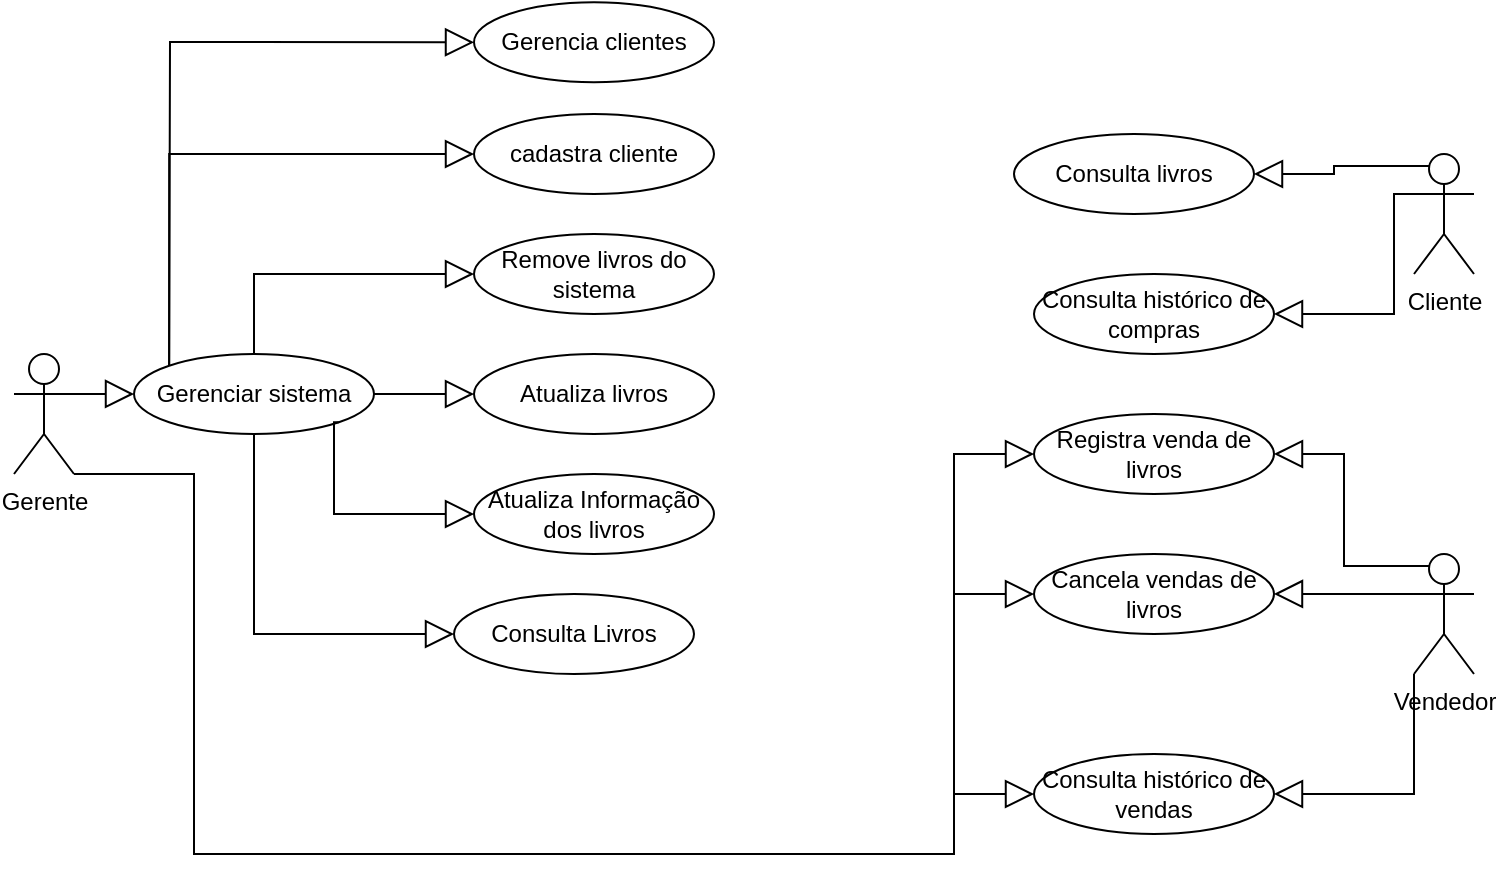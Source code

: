 <mxfile version="24.0.1" type="device">
  <diagram name="Página-1" id="QzJqbyFUxCJaINsDb2VK">
    <mxGraphModel dx="1674" dy="780" grid="1" gridSize="10" guides="1" tooltips="1" connect="1" arrows="1" fold="1" page="1" pageScale="1" pageWidth="827" pageHeight="1169" math="0" shadow="0">
      <root>
        <mxCell id="0" />
        <mxCell id="1" parent="0" />
        <mxCell id="9vfceQD6DULzC1WrJKth-1" value="Gerente" style="shape=umlActor;verticalLabelPosition=bottom;verticalAlign=top;html=1;outlineConnect=0;" vertex="1" parent="1">
          <mxGeometry x="220" y="220" width="30" height="60" as="geometry" />
        </mxCell>
        <mxCell id="9vfceQD6DULzC1WrJKth-6" value="Atualiza livros" style="ellipse;whiteSpace=wrap;html=1;" vertex="1" parent="1">
          <mxGeometry x="450" y="220" width="120" height="40" as="geometry" />
        </mxCell>
        <mxCell id="9vfceQD6DULzC1WrJKth-8" value="Atualiza Informação dos livros" style="ellipse;whiteSpace=wrap;html=1;" vertex="1" parent="1">
          <mxGeometry x="450" y="280" width="120" height="40" as="geometry" />
        </mxCell>
        <mxCell id="9vfceQD6DULzC1WrJKth-12" value="Remove livros do sistema" style="ellipse;whiteSpace=wrap;html=1;" vertex="1" parent="1">
          <mxGeometry x="450" y="160" width="120" height="40" as="geometry" />
        </mxCell>
        <mxCell id="9vfceQD6DULzC1WrJKth-14" value="Gerenciar sistema" style="ellipse;whiteSpace=wrap;html=1;" vertex="1" parent="1">
          <mxGeometry x="280" y="220" width="120" height="40" as="geometry" />
        </mxCell>
        <mxCell id="9vfceQD6DULzC1WrJKth-20" value="Consulta Livros" style="ellipse;whiteSpace=wrap;html=1;" vertex="1" parent="1">
          <mxGeometry x="440" y="340" width="120" height="40" as="geometry" />
        </mxCell>
        <mxCell id="9vfceQD6DULzC1WrJKth-44" value="Vendedor&lt;div&gt;&lt;br&gt;&lt;/div&gt;" style="shape=umlActor;verticalLabelPosition=bottom;verticalAlign=top;html=1;outlineConnect=0;" vertex="1" parent="1">
          <mxGeometry x="920" y="320" width="30" height="60" as="geometry" />
        </mxCell>
        <mxCell id="9vfceQD6DULzC1WrJKth-47" value="Cliente" style="shape=umlActor;verticalLabelPosition=bottom;verticalAlign=top;html=1;outlineConnect=0;" vertex="1" parent="1">
          <mxGeometry x="920" y="120" width="30" height="60" as="geometry" />
        </mxCell>
        <mxCell id="9vfceQD6DULzC1WrJKth-52" value="Registra venda de livros" style="ellipse;whiteSpace=wrap;html=1;" vertex="1" parent="1">
          <mxGeometry x="730" y="250" width="120" height="40" as="geometry" />
        </mxCell>
        <mxCell id="9vfceQD6DULzC1WrJKth-55" value="Cancela vendas de livros" style="ellipse;whiteSpace=wrap;html=1;" vertex="1" parent="1">
          <mxGeometry x="730" y="320" width="120" height="40" as="geometry" />
        </mxCell>
        <mxCell id="9vfceQD6DULzC1WrJKth-56" value="Consulta histórico de vendas" style="ellipse;whiteSpace=wrap;html=1;" vertex="1" parent="1">
          <mxGeometry x="730" y="420" width="120" height="40" as="geometry" />
        </mxCell>
        <mxCell id="9vfceQD6DULzC1WrJKth-66" value="" style="endArrow=block;endFill=0;endSize=12;html=1;rounded=0;exitX=1;exitY=1;exitDx=0;exitDy=0;entryX=0;entryY=0.5;entryDx=0;entryDy=0;edgeStyle=orthogonalEdgeStyle;" edge="1" parent="1" source="9vfceQD6DULzC1WrJKth-14" target="9vfceQD6DULzC1WrJKth-8">
          <mxGeometry width="160" relative="1" as="geometry">
            <mxPoint x="330" y="290" as="sourcePoint" />
            <mxPoint x="490" y="290" as="targetPoint" />
            <Array as="points">
              <mxPoint x="380" y="254" />
              <mxPoint x="380" y="300" />
            </Array>
          </mxGeometry>
        </mxCell>
        <mxCell id="9vfceQD6DULzC1WrJKth-67" value="" style="endArrow=block;endFill=0;endSize=12;html=1;rounded=0;exitX=0.5;exitY=1;exitDx=0;exitDy=0;entryX=0;entryY=0.5;entryDx=0;entryDy=0;edgeStyle=orthogonalEdgeStyle;" edge="1" parent="1" source="9vfceQD6DULzC1WrJKth-14" target="9vfceQD6DULzC1WrJKth-20">
          <mxGeometry width="160" relative="1" as="geometry">
            <mxPoint x="360" y="290" as="sourcePoint" />
            <mxPoint x="520" y="290" as="targetPoint" />
          </mxGeometry>
        </mxCell>
        <mxCell id="9vfceQD6DULzC1WrJKth-68" value="" style="endArrow=block;endFill=0;endSize=12;html=1;rounded=0;exitX=1;exitY=0.5;exitDx=0;exitDy=0;entryX=0;entryY=0.5;entryDx=0;entryDy=0;" edge="1" parent="1" source="9vfceQD6DULzC1WrJKth-14" target="9vfceQD6DULzC1WrJKth-6">
          <mxGeometry width="160" relative="1" as="geometry">
            <mxPoint x="410" y="220" as="sourcePoint" />
            <mxPoint x="570" y="220" as="targetPoint" />
          </mxGeometry>
        </mxCell>
        <mxCell id="9vfceQD6DULzC1WrJKth-72" value="" style="endArrow=block;endFill=0;endSize=12;html=1;rounded=0;exitX=0.5;exitY=0;exitDx=0;exitDy=0;entryX=0;entryY=0.5;entryDx=0;entryDy=0;edgeStyle=orthogonalEdgeStyle;" edge="1" parent="1" source="9vfceQD6DULzC1WrJKth-14" target="9vfceQD6DULzC1WrJKth-12">
          <mxGeometry width="160" relative="1" as="geometry">
            <mxPoint x="330" y="190" as="sourcePoint" />
            <mxPoint x="490" y="190" as="targetPoint" />
          </mxGeometry>
        </mxCell>
        <mxCell id="9vfceQD6DULzC1WrJKth-74" value="Consulta livros" style="ellipse;whiteSpace=wrap;html=1;" vertex="1" parent="1">
          <mxGeometry x="720" y="110" width="120" height="40" as="geometry" />
        </mxCell>
        <mxCell id="9vfceQD6DULzC1WrJKth-76" value="Consulta histórico de compras" style="ellipse;whiteSpace=wrap;html=1;" vertex="1" parent="1">
          <mxGeometry x="730" y="180" width="120" height="40" as="geometry" />
        </mxCell>
        <mxCell id="9vfceQD6DULzC1WrJKth-97" value="cadastra cliente" style="ellipse;whiteSpace=wrap;html=1;" vertex="1" parent="1">
          <mxGeometry x="450" y="100" width="120" height="40" as="geometry" />
        </mxCell>
        <mxCell id="9vfceQD6DULzC1WrJKth-99" value="" style="endArrow=block;endFill=0;endSize=12;html=1;rounded=0;exitX=0;exitY=0;exitDx=0;exitDy=0;entryX=0;entryY=0.5;entryDx=0;entryDy=0;edgeStyle=orthogonalEdgeStyle;" edge="1" parent="1" source="9vfceQD6DULzC1WrJKth-14" target="9vfceQD6DULzC1WrJKth-97">
          <mxGeometry width="160" relative="1" as="geometry">
            <mxPoint x="350" y="230" as="sourcePoint" />
            <mxPoint x="460" y="190" as="targetPoint" />
            <Array as="points">
              <mxPoint x="298" y="120" />
            </Array>
          </mxGeometry>
        </mxCell>
        <mxCell id="9vfceQD6DULzC1WrJKth-103" value="" style="endArrow=block;endFill=0;endSize=12;html=1;rounded=0;exitX=1;exitY=1;exitDx=0;exitDy=0;exitPerimeter=0;entryX=0;entryY=0.5;entryDx=0;entryDy=0;edgeStyle=orthogonalEdgeStyle;elbow=vertical;" edge="1" parent="1" source="9vfceQD6DULzC1WrJKth-1" target="9vfceQD6DULzC1WrJKth-52">
          <mxGeometry width="160" relative="1" as="geometry">
            <mxPoint x="280" y="360" as="sourcePoint" />
            <mxPoint x="620" y="490" as="targetPoint" />
            <Array as="points">
              <mxPoint x="310" y="280" />
              <mxPoint x="310" y="470" />
              <mxPoint x="690" y="470" />
              <mxPoint x="690" y="270" />
            </Array>
          </mxGeometry>
        </mxCell>
        <mxCell id="9vfceQD6DULzC1WrJKth-106" value="" style="endArrow=block;endFill=0;endSize=12;html=1;rounded=0;entryX=1;entryY=0.5;entryDx=0;entryDy=0;exitX=0;exitY=1;exitDx=0;exitDy=0;exitPerimeter=0;edgeStyle=orthogonalEdgeStyle;" edge="1" parent="1" source="9vfceQD6DULzC1WrJKth-44" target="9vfceQD6DULzC1WrJKth-56">
          <mxGeometry width="160" relative="1" as="geometry">
            <mxPoint x="890" y="390" as="sourcePoint" />
            <mxPoint x="460" y="310" as="targetPoint" />
          </mxGeometry>
        </mxCell>
        <mxCell id="9vfceQD6DULzC1WrJKth-107" value="" style="endArrow=block;endFill=0;endSize=12;html=1;rounded=0;exitX=0;exitY=0.333;exitDx=0;exitDy=0;entryX=1;entryY=0.5;entryDx=0;entryDy=0;exitPerimeter=0;" edge="1" parent="1" source="9vfceQD6DULzC1WrJKth-44" target="9vfceQD6DULzC1WrJKth-55">
          <mxGeometry width="160" relative="1" as="geometry">
            <mxPoint x="402" y="274" as="sourcePoint" />
            <mxPoint x="470" y="320" as="targetPoint" />
          </mxGeometry>
        </mxCell>
        <mxCell id="9vfceQD6DULzC1WrJKth-108" value="" style="endArrow=block;endFill=0;endSize=12;html=1;rounded=0;exitX=0.25;exitY=0.1;exitDx=0;exitDy=0;entryX=1;entryY=0.5;entryDx=0;entryDy=0;exitPerimeter=0;edgeStyle=orthogonalEdgeStyle;" edge="1" parent="1" source="9vfceQD6DULzC1WrJKth-44" target="9vfceQD6DULzC1WrJKth-52">
          <mxGeometry width="160" relative="1" as="geometry">
            <mxPoint x="412" y="284" as="sourcePoint" />
            <mxPoint x="480" y="330" as="targetPoint" />
          </mxGeometry>
        </mxCell>
        <mxCell id="9vfceQD6DULzC1WrJKth-109" value="" style="endArrow=block;endFill=0;endSize=12;html=1;rounded=0;exitX=0;exitY=0.333;exitDx=0;exitDy=0;entryX=1;entryY=0.5;entryDx=0;entryDy=0;exitPerimeter=0;edgeStyle=orthogonalEdgeStyle;" edge="1" parent="1" source="9vfceQD6DULzC1WrJKth-47" target="9vfceQD6DULzC1WrJKth-76">
          <mxGeometry width="160" relative="1" as="geometry">
            <mxPoint x="422" y="294" as="sourcePoint" />
            <mxPoint x="490" y="340" as="targetPoint" />
            <Array as="points">
              <mxPoint x="910" y="140" />
              <mxPoint x="910" y="200" />
            </Array>
          </mxGeometry>
        </mxCell>
        <mxCell id="9vfceQD6DULzC1WrJKth-110" value="" style="endArrow=block;endFill=0;endSize=12;html=1;rounded=0;exitX=0.25;exitY=0.1;exitDx=0;exitDy=0;entryX=1;entryY=0.5;entryDx=0;entryDy=0;exitPerimeter=0;edgeStyle=orthogonalEdgeStyle;" edge="1" parent="1" source="9vfceQD6DULzC1WrJKth-47" target="9vfceQD6DULzC1WrJKth-74">
          <mxGeometry width="160" relative="1" as="geometry">
            <mxPoint x="432" y="304" as="sourcePoint" />
            <mxPoint x="500" y="350" as="targetPoint" />
          </mxGeometry>
        </mxCell>
        <mxCell id="9vfceQD6DULzC1WrJKth-112" value="Gerencia clientes" style="ellipse;whiteSpace=wrap;html=1;" vertex="1" parent="1">
          <mxGeometry x="450" y="44.14" width="120" height="40" as="geometry" />
        </mxCell>
        <mxCell id="9vfceQD6DULzC1WrJKth-113" value="" style="endArrow=block;endFill=0;endSize=12;html=1;rounded=0;exitX=0;exitY=0;exitDx=0;exitDy=0;entryX=0;entryY=0.5;entryDx=0;entryDy=0;" edge="1" parent="1" target="9vfceQD6DULzC1WrJKth-112" source="9vfceQD6DULzC1WrJKth-14">
          <mxGeometry width="160" relative="1" as="geometry">
            <mxPoint x="230.004" y="159.998" as="sourcePoint" />
            <mxPoint x="402.43" y="134.14" as="targetPoint" />
            <Array as="points">
              <mxPoint x="298" y="64" />
            </Array>
          </mxGeometry>
        </mxCell>
        <mxCell id="9vfceQD6DULzC1WrJKth-114" value="" style="endArrow=block;endFill=0;endSize=12;html=1;rounded=0;exitX=1;exitY=1;exitDx=0;exitDy=0;exitPerimeter=0;entryX=0;entryY=0.5;entryDx=0;entryDy=0;edgeStyle=orthogonalEdgeStyle;elbow=vertical;" edge="1" parent="1" source="9vfceQD6DULzC1WrJKth-1" target="9vfceQD6DULzC1WrJKth-55">
          <mxGeometry width="160" relative="1" as="geometry">
            <mxPoint x="260" y="290" as="sourcePoint" />
            <mxPoint x="740" y="280" as="targetPoint" />
            <Array as="points">
              <mxPoint x="310" y="280" />
              <mxPoint x="310" y="470" />
              <mxPoint x="690" y="470" />
              <mxPoint x="690" y="340" />
            </Array>
          </mxGeometry>
        </mxCell>
        <mxCell id="9vfceQD6DULzC1WrJKth-115" value="" style="endArrow=block;endFill=0;endSize=12;html=1;rounded=0;exitX=1;exitY=1;exitDx=0;exitDy=0;exitPerimeter=0;entryX=0;entryY=0.5;entryDx=0;entryDy=0;edgeStyle=orthogonalEdgeStyle;elbow=vertical;" edge="1" parent="1" source="9vfceQD6DULzC1WrJKth-1" target="9vfceQD6DULzC1WrJKth-56">
          <mxGeometry width="160" relative="1" as="geometry">
            <mxPoint x="270" y="300" as="sourcePoint" />
            <mxPoint x="750" y="290" as="targetPoint" />
            <Array as="points">
              <mxPoint x="310" y="280" />
              <mxPoint x="310" y="470" />
              <mxPoint x="690" y="470" />
              <mxPoint x="690" y="440" />
            </Array>
          </mxGeometry>
        </mxCell>
        <mxCell id="9vfceQD6DULzC1WrJKth-116" value="" style="endArrow=block;endFill=0;endSize=12;html=1;rounded=0;exitX=1;exitY=0.333;exitDx=0;exitDy=0;exitPerimeter=0;" edge="1" parent="1" source="9vfceQD6DULzC1WrJKth-1">
          <mxGeometry width="160" relative="1" as="geometry">
            <mxPoint x="410" y="250" as="sourcePoint" />
            <mxPoint x="280" y="240" as="targetPoint" />
          </mxGeometry>
        </mxCell>
      </root>
    </mxGraphModel>
  </diagram>
</mxfile>
